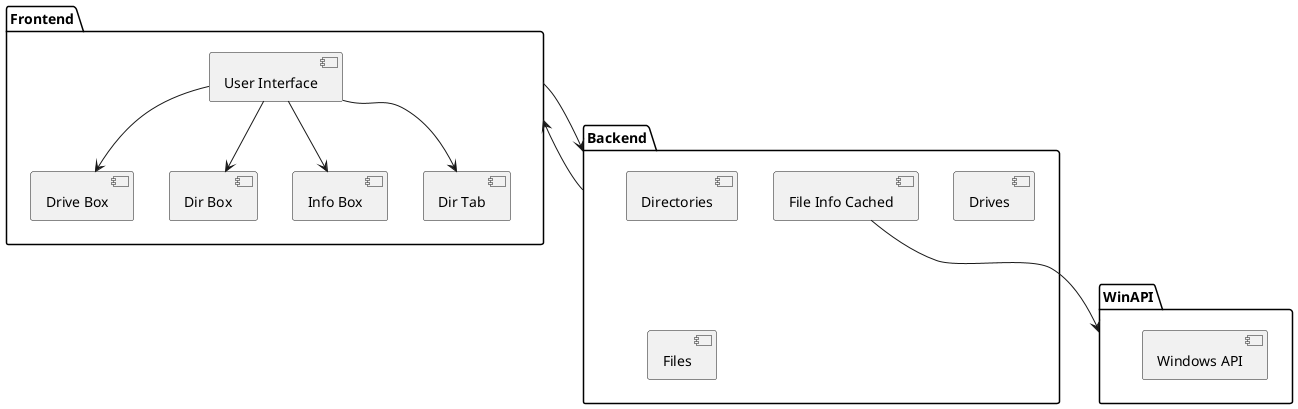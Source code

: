 @startuml Component Diagram

package "Frontend" {
  [User Interface] as UI
  UI --> [Drive Box]
  UI --> [Dir Box]
  UI --> [Info Box]
  UI --> [Dir Tab]
}

package "Backend" {
  [Directories]
  [Drives]
  [Files]
  [File Info Cached] as FIC
}

package "WinAPI" {
   [Windows API] as WAPI
}

FIC --> WinAPI
Frontend --> Backend
Backend --> Frontend 

@enduml